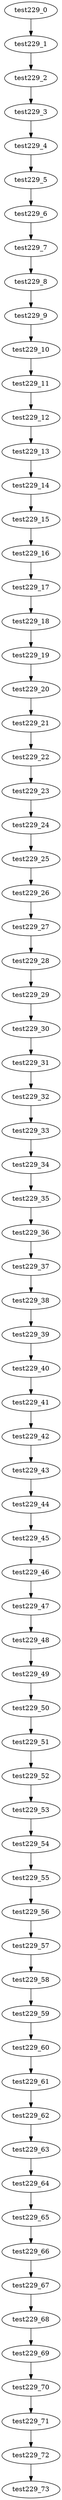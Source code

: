 digraph G {
test229_0->test229_1;
test229_1->test229_2;
test229_2->test229_3;
test229_3->test229_4;
test229_4->test229_5;
test229_5->test229_6;
test229_6->test229_7;
test229_7->test229_8;
test229_8->test229_9;
test229_9->test229_10;
test229_10->test229_11;
test229_11->test229_12;
test229_12->test229_13;
test229_13->test229_14;
test229_14->test229_15;
test229_15->test229_16;
test229_16->test229_17;
test229_17->test229_18;
test229_18->test229_19;
test229_19->test229_20;
test229_20->test229_21;
test229_21->test229_22;
test229_22->test229_23;
test229_23->test229_24;
test229_24->test229_25;
test229_25->test229_26;
test229_26->test229_27;
test229_27->test229_28;
test229_28->test229_29;
test229_29->test229_30;
test229_30->test229_31;
test229_31->test229_32;
test229_32->test229_33;
test229_33->test229_34;
test229_34->test229_35;
test229_35->test229_36;
test229_36->test229_37;
test229_37->test229_38;
test229_38->test229_39;
test229_39->test229_40;
test229_40->test229_41;
test229_41->test229_42;
test229_42->test229_43;
test229_43->test229_44;
test229_44->test229_45;
test229_45->test229_46;
test229_46->test229_47;
test229_47->test229_48;
test229_48->test229_49;
test229_49->test229_50;
test229_50->test229_51;
test229_51->test229_52;
test229_52->test229_53;
test229_53->test229_54;
test229_54->test229_55;
test229_55->test229_56;
test229_56->test229_57;
test229_57->test229_58;
test229_58->test229_59;
test229_59->test229_60;
test229_60->test229_61;
test229_61->test229_62;
test229_62->test229_63;
test229_63->test229_64;
test229_64->test229_65;
test229_65->test229_66;
test229_66->test229_67;
test229_67->test229_68;
test229_68->test229_69;
test229_69->test229_70;
test229_70->test229_71;
test229_71->test229_72;
test229_72->test229_73;

}
